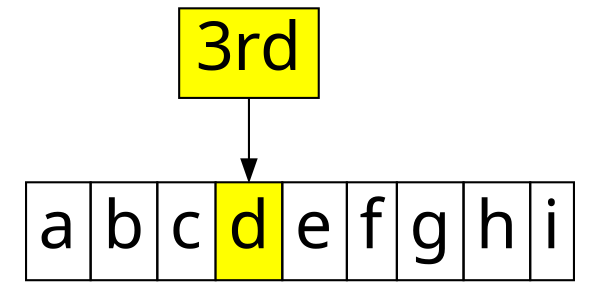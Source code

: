 digraph G {
    node [ shape=box, style=filled, fillcolor=white, fontname="PT Mono", fontsize=32 ]

    list [
        shape=none
        label=<<table border="0" cellspacing="0" cellpadding="5">
            <tr>
                <td port="p0" border="1">a</td>
                <td port="p1" border="1">b</td>
                <td port="p2" border="1">c</td>
                <td port="p3" border="1" bgcolor="yellow">d</td>
                <td port="p4" border="1">e</td>
                <td port="p5" border="1">f</td>
                <td port="p6" border="1">g</td>
                <td port="p7" border="1">h</td>
                <td port="p8" border="1">i</td>
            </tr>
        </table>>
    ]

    include -> list:p3

    include [ label="3rd", fillcolor=yellow ]
}
